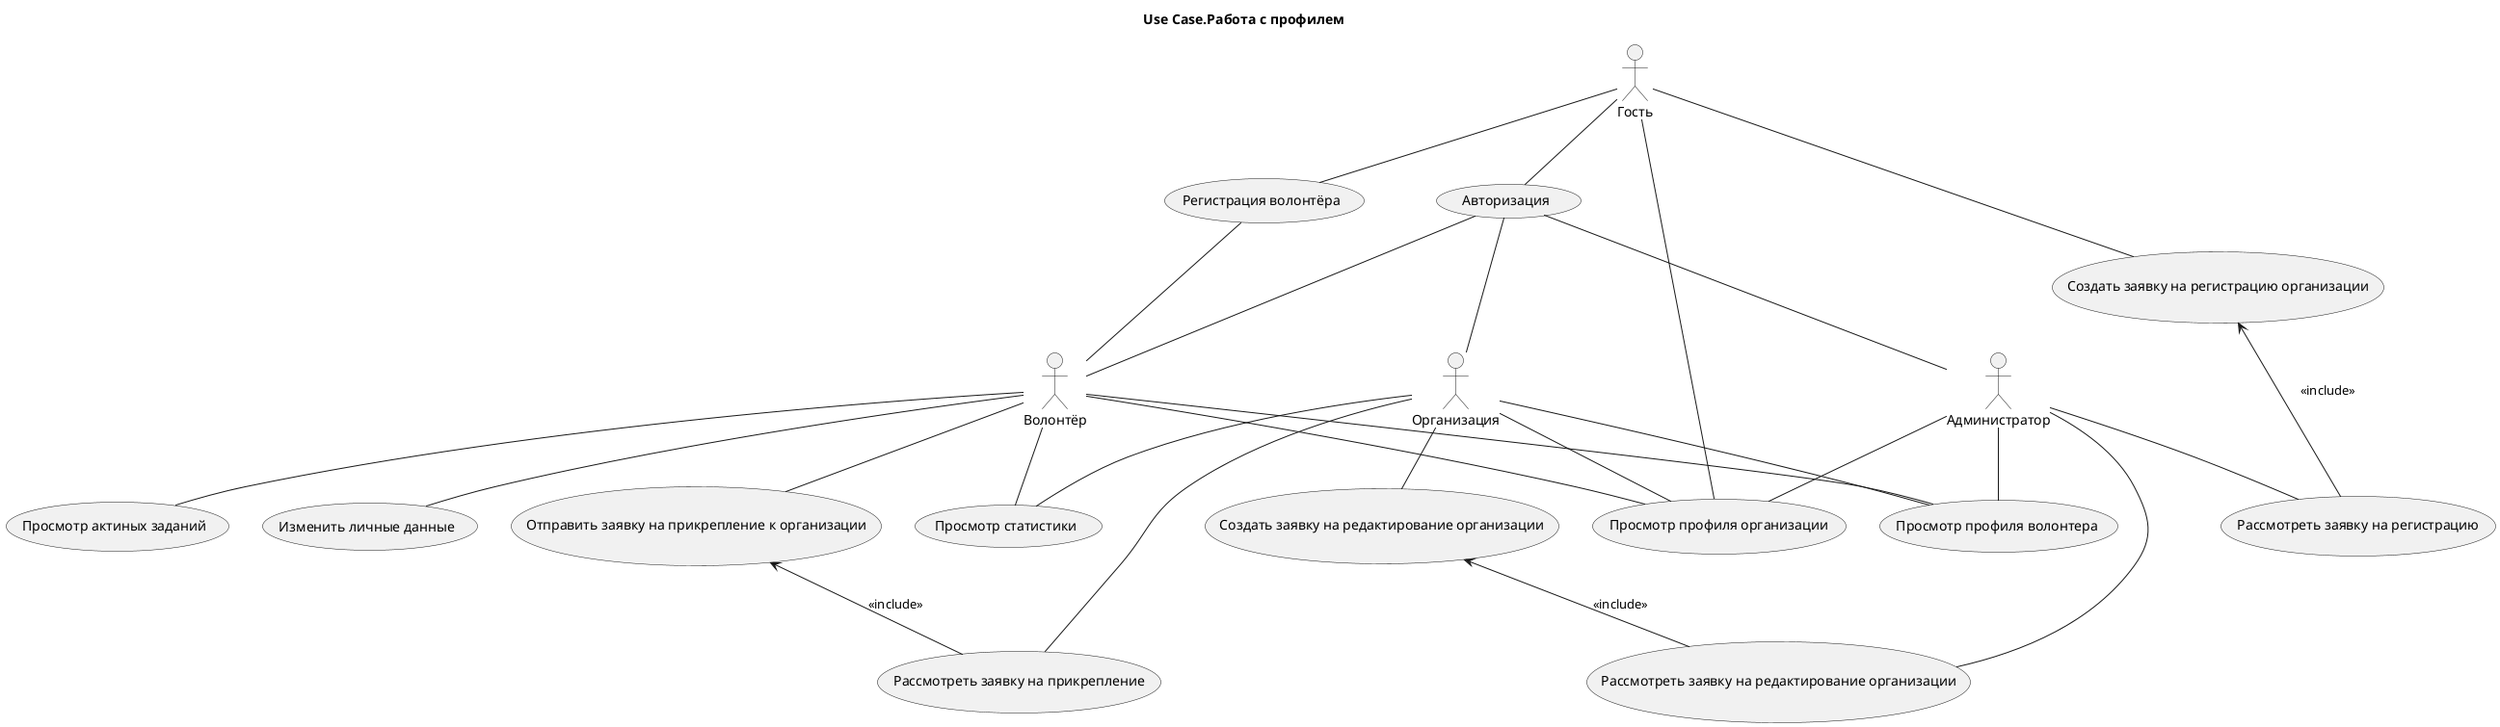 @startuml
skinparam style classic

title Use Case.Работа с профилем

:Волонтёр:
:Организация:
:Администратор:

Гость -- (Просмотр профиля организации)
Волонтёр -- (Просмотр профиля организации)
Организация -- (Просмотр профиля организации)
Администратор -- (Просмотр профиля организации)

Волонтёр -- (Просмотр профиля волонтера)
Организация -- (Просмотр профиля волонтера)
Администратор -- (Просмотр профиля волонтера)

Волонтёр -- (Просмотр актиных заданий)

Администратор -- (Рассмотреть заявку на регистрацию)
(Создать заявку на регистрацию организации) <-- (Рассмотреть заявку на регистрацию) : <<include>>

Организация -- (Создать заявку на редактирование организации)
Администратор -- (Рассмотреть заявку на редактирование организации)
(Создать заявку на редактирование организации) <-- (Рассмотреть заявку на редактирование организации) : <<include>>

Волонтёр -- (Отправить заявку на прикрепление к организации)
(Отправить заявку на прикрепление к организации) <-- (Рассмотреть заявку на прикрепление) : <<include>>
Организация -- (Рассмотреть заявку на прикрепление)
Волонтёр -- (Изменить личные данные)
Волонтёр -- (Просмотр статистики)
Организация -- (Просмотр статистики)

Гость -- (Регистрация волонтёра)
Гость -- (Авторизация)
Гость -- (Создать заявку на регистрацию организации)
(Регистрация волонтёра) -- Волонтёр


(Авторизация) -- Волонтёр
(Авторизация) -- Администратор
(Авторизация) -- Организация
@enduml
